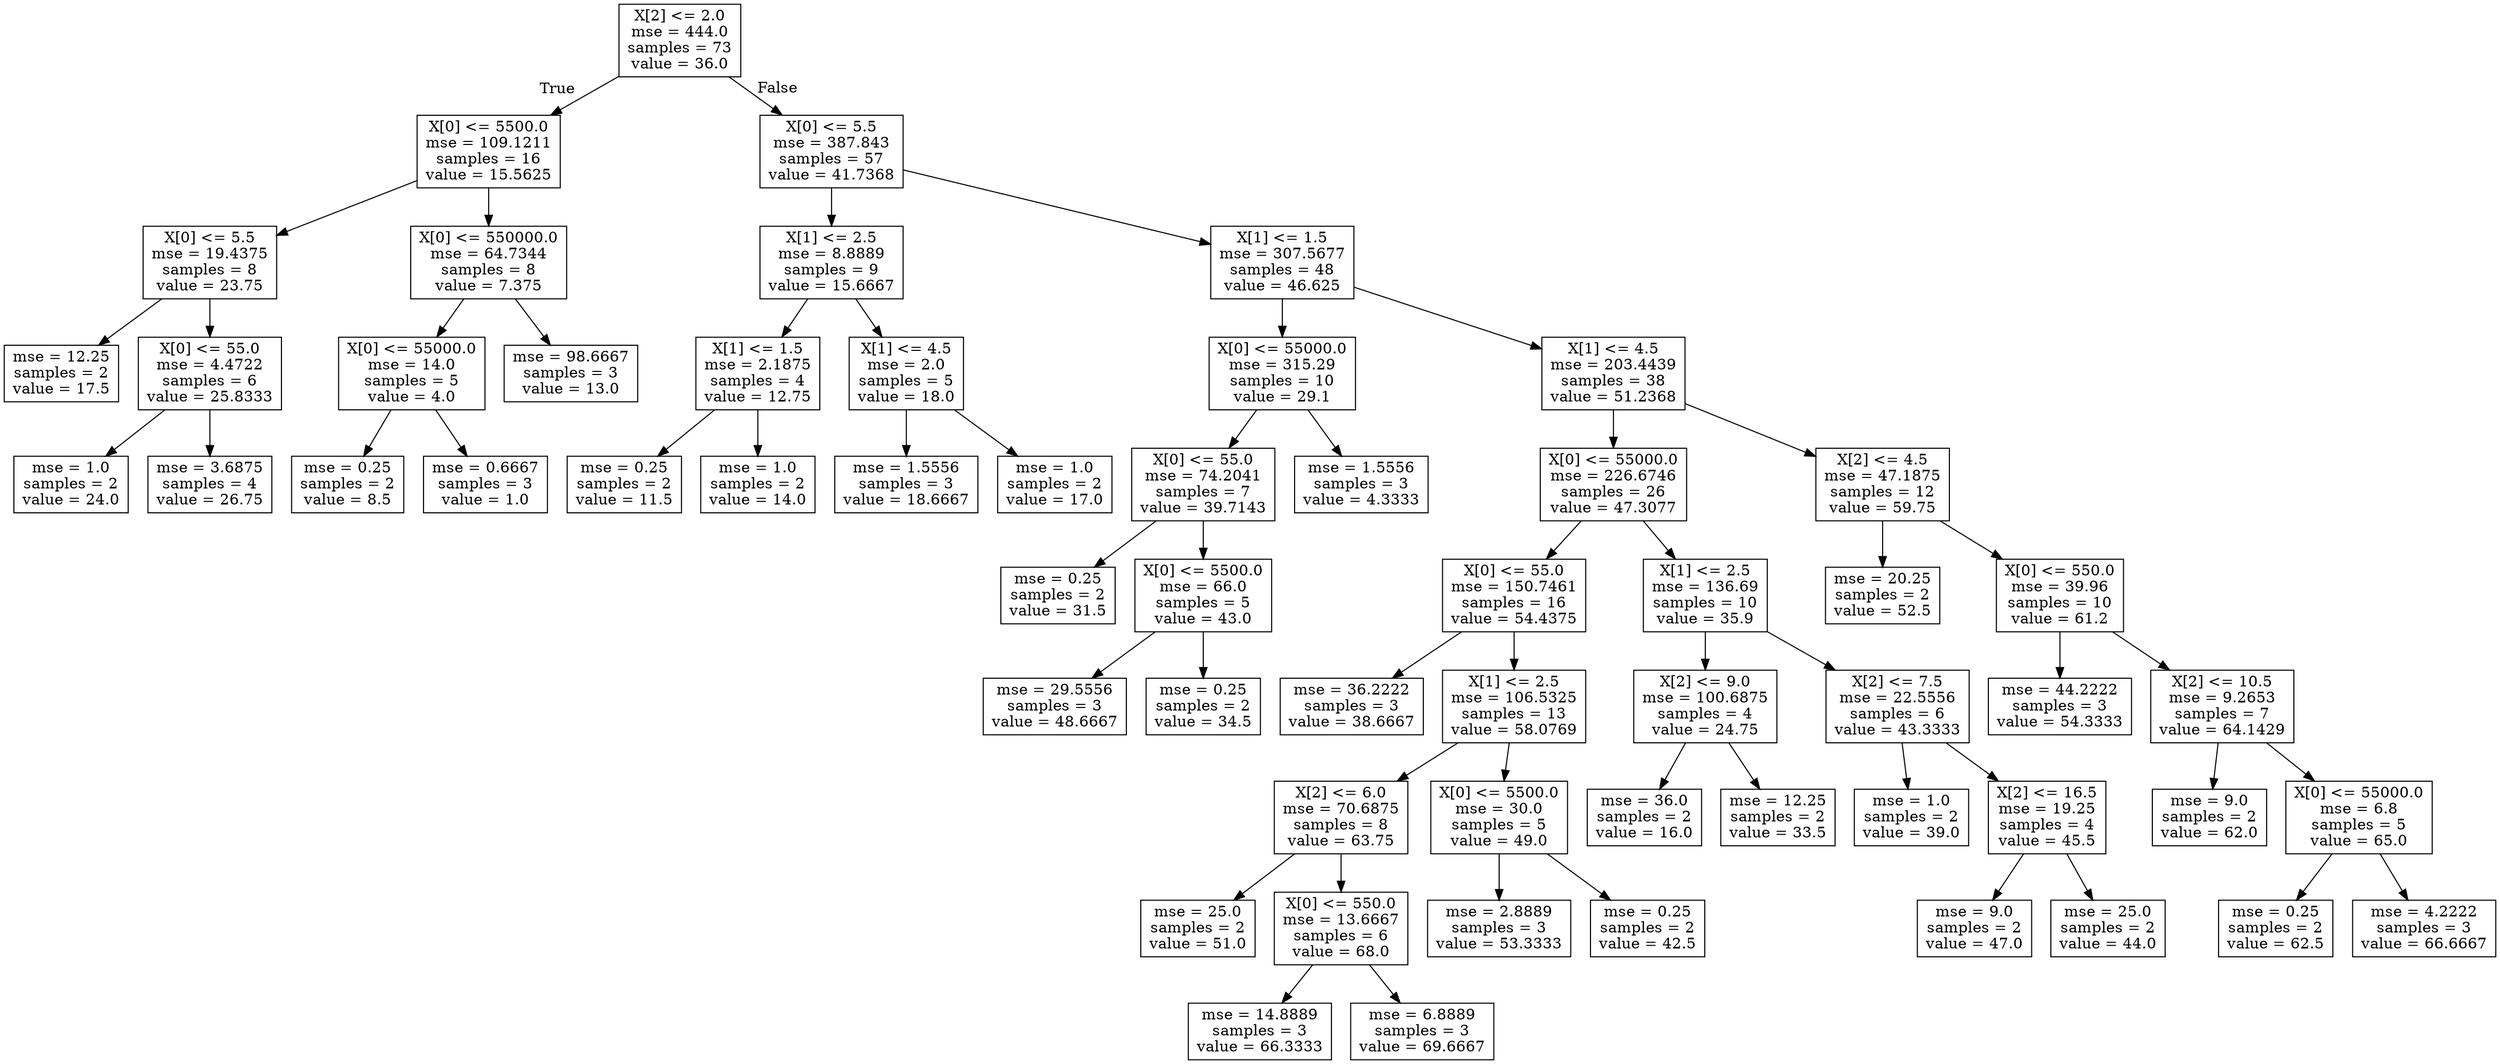 digraph Tree {
node [shape=box] ;
0 [label="X[2] <= 2.0\nmse = 444.0\nsamples = 73\nvalue = 36.0"] ;
1 [label="X[0] <= 5500.0\nmse = 109.1211\nsamples = 16\nvalue = 15.5625"] ;
0 -> 1 [labeldistance=2.5, labelangle=45, headlabel="True"] ;
2 [label="X[0] <= 5.5\nmse = 19.4375\nsamples = 8\nvalue = 23.75"] ;
1 -> 2 ;
3 [label="mse = 12.25\nsamples = 2\nvalue = 17.5"] ;
2 -> 3 ;
4 [label="X[0] <= 55.0\nmse = 4.4722\nsamples = 6\nvalue = 25.8333"] ;
2 -> 4 ;
5 [label="mse = 1.0\nsamples = 2\nvalue = 24.0"] ;
4 -> 5 ;
6 [label="mse = 3.6875\nsamples = 4\nvalue = 26.75"] ;
4 -> 6 ;
7 [label="X[0] <= 550000.0\nmse = 64.7344\nsamples = 8\nvalue = 7.375"] ;
1 -> 7 ;
8 [label="X[0] <= 55000.0\nmse = 14.0\nsamples = 5\nvalue = 4.0"] ;
7 -> 8 ;
9 [label="mse = 0.25\nsamples = 2\nvalue = 8.5"] ;
8 -> 9 ;
10 [label="mse = 0.6667\nsamples = 3\nvalue = 1.0"] ;
8 -> 10 ;
11 [label="mse = 98.6667\nsamples = 3\nvalue = 13.0"] ;
7 -> 11 ;
12 [label="X[0] <= 5.5\nmse = 387.843\nsamples = 57\nvalue = 41.7368"] ;
0 -> 12 [labeldistance=2.5, labelangle=-45, headlabel="False"] ;
13 [label="X[1] <= 2.5\nmse = 8.8889\nsamples = 9\nvalue = 15.6667"] ;
12 -> 13 ;
14 [label="X[1] <= 1.5\nmse = 2.1875\nsamples = 4\nvalue = 12.75"] ;
13 -> 14 ;
15 [label="mse = 0.25\nsamples = 2\nvalue = 11.5"] ;
14 -> 15 ;
16 [label="mse = 1.0\nsamples = 2\nvalue = 14.0"] ;
14 -> 16 ;
17 [label="X[1] <= 4.5\nmse = 2.0\nsamples = 5\nvalue = 18.0"] ;
13 -> 17 ;
18 [label="mse = 1.5556\nsamples = 3\nvalue = 18.6667"] ;
17 -> 18 ;
19 [label="mse = 1.0\nsamples = 2\nvalue = 17.0"] ;
17 -> 19 ;
20 [label="X[1] <= 1.5\nmse = 307.5677\nsamples = 48\nvalue = 46.625"] ;
12 -> 20 ;
21 [label="X[0] <= 55000.0\nmse = 315.29\nsamples = 10\nvalue = 29.1"] ;
20 -> 21 ;
22 [label="X[0] <= 55.0\nmse = 74.2041\nsamples = 7\nvalue = 39.7143"] ;
21 -> 22 ;
23 [label="mse = 0.25\nsamples = 2\nvalue = 31.5"] ;
22 -> 23 ;
24 [label="X[0] <= 5500.0\nmse = 66.0\nsamples = 5\nvalue = 43.0"] ;
22 -> 24 ;
25 [label="mse = 29.5556\nsamples = 3\nvalue = 48.6667"] ;
24 -> 25 ;
26 [label="mse = 0.25\nsamples = 2\nvalue = 34.5"] ;
24 -> 26 ;
27 [label="mse = 1.5556\nsamples = 3\nvalue = 4.3333"] ;
21 -> 27 ;
28 [label="X[1] <= 4.5\nmse = 203.4439\nsamples = 38\nvalue = 51.2368"] ;
20 -> 28 ;
29 [label="X[0] <= 55000.0\nmse = 226.6746\nsamples = 26\nvalue = 47.3077"] ;
28 -> 29 ;
30 [label="X[0] <= 55.0\nmse = 150.7461\nsamples = 16\nvalue = 54.4375"] ;
29 -> 30 ;
31 [label="mse = 36.2222\nsamples = 3\nvalue = 38.6667"] ;
30 -> 31 ;
32 [label="X[1] <= 2.5\nmse = 106.5325\nsamples = 13\nvalue = 58.0769"] ;
30 -> 32 ;
33 [label="X[2] <= 6.0\nmse = 70.6875\nsamples = 8\nvalue = 63.75"] ;
32 -> 33 ;
34 [label="mse = 25.0\nsamples = 2\nvalue = 51.0"] ;
33 -> 34 ;
35 [label="X[0] <= 550.0\nmse = 13.6667\nsamples = 6\nvalue = 68.0"] ;
33 -> 35 ;
36 [label="mse = 14.8889\nsamples = 3\nvalue = 66.3333"] ;
35 -> 36 ;
37 [label="mse = 6.8889\nsamples = 3\nvalue = 69.6667"] ;
35 -> 37 ;
38 [label="X[0] <= 5500.0\nmse = 30.0\nsamples = 5\nvalue = 49.0"] ;
32 -> 38 ;
39 [label="mse = 2.8889\nsamples = 3\nvalue = 53.3333"] ;
38 -> 39 ;
40 [label="mse = 0.25\nsamples = 2\nvalue = 42.5"] ;
38 -> 40 ;
41 [label="X[1] <= 2.5\nmse = 136.69\nsamples = 10\nvalue = 35.9"] ;
29 -> 41 ;
42 [label="X[2] <= 9.0\nmse = 100.6875\nsamples = 4\nvalue = 24.75"] ;
41 -> 42 ;
43 [label="mse = 36.0\nsamples = 2\nvalue = 16.0"] ;
42 -> 43 ;
44 [label="mse = 12.25\nsamples = 2\nvalue = 33.5"] ;
42 -> 44 ;
45 [label="X[2] <= 7.5\nmse = 22.5556\nsamples = 6\nvalue = 43.3333"] ;
41 -> 45 ;
46 [label="mse = 1.0\nsamples = 2\nvalue = 39.0"] ;
45 -> 46 ;
47 [label="X[2] <= 16.5\nmse = 19.25\nsamples = 4\nvalue = 45.5"] ;
45 -> 47 ;
48 [label="mse = 9.0\nsamples = 2\nvalue = 47.0"] ;
47 -> 48 ;
49 [label="mse = 25.0\nsamples = 2\nvalue = 44.0"] ;
47 -> 49 ;
50 [label="X[2] <= 4.5\nmse = 47.1875\nsamples = 12\nvalue = 59.75"] ;
28 -> 50 ;
51 [label="mse = 20.25\nsamples = 2\nvalue = 52.5"] ;
50 -> 51 ;
52 [label="X[0] <= 550.0\nmse = 39.96\nsamples = 10\nvalue = 61.2"] ;
50 -> 52 ;
53 [label="mse = 44.2222\nsamples = 3\nvalue = 54.3333"] ;
52 -> 53 ;
54 [label="X[2] <= 10.5\nmse = 9.2653\nsamples = 7\nvalue = 64.1429"] ;
52 -> 54 ;
55 [label="mse = 9.0\nsamples = 2\nvalue = 62.0"] ;
54 -> 55 ;
56 [label="X[0] <= 55000.0\nmse = 6.8\nsamples = 5\nvalue = 65.0"] ;
54 -> 56 ;
57 [label="mse = 0.25\nsamples = 2\nvalue = 62.5"] ;
56 -> 57 ;
58 [label="mse = 4.2222\nsamples = 3\nvalue = 66.6667"] ;
56 -> 58 ;
}